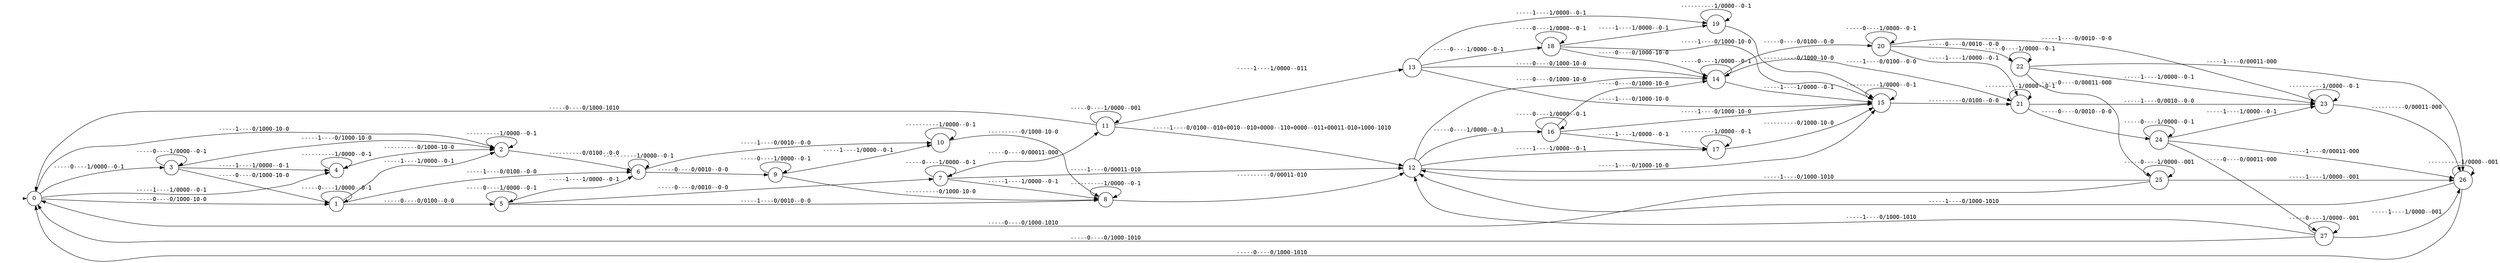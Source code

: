 digraph""{graph[rankdir=LR,ranksep=0.8,nodesep=0.2];node[shape=circle];edge[fontname=mono];init[shape=point,style=invis];0[label="0"];1[label="1"];2[label="2"];3[label="3"];4[label="4"];5[label="5"];6[label="6"];7[label="7"];8[label="8"];9[label="9"];10[label="10"];11[label="11"];12[label="12"];13[label="13"];14[label="14"];15[label="15"];16[label="16"];17[label="17"];18[label="18"];19[label="19"];20[label="20"];21[label="21"];22[label="22"];23[label="23"];24[label="24"];25[label="25"];26[label="26"];27[label="27"];init->0[penwidth=0,tooltip="initialstate"];0->1[label="-----0----0/1000-10-0\l",labeltooltip="&#172;full_battery&#8743;&#172;fire_alarm/go_entrace&#8743;&#172;go_counter&#8743;&#172;go_back&#8743;&#172;go_warehouse&#8743;give_med&#8743;&#172;go_charging_point&#8743;&#172;go_safe_loc&#10;"];0->2[label="-----1----0/1000-10-0\l",labeltooltip="full_battery&#8743;&#172;fire_alarm/go_entrace&#8743;&#172;go_counter&#8743;&#172;go_back&#8743;&#172;go_warehouse&#8743;give_med&#8743;&#172;go_charging_point&#8743;&#172;go_safe_loc&#10;"];0->3[label="-----0----1/0000--0-1\l",labeltooltip="&#172;full_battery&#8743;fire_alarm/&#172;go_entrace&#8743;&#172;go_counter&#8743;&#172;go_back&#8743;&#172;go_warehouse&#8743;&#172;go_charging_point&#8743;go_safe_loc&#10;"];0->4[label="-----1----1/0000--0-1\l",labeltooltip="full_battery&#8743;fire_alarm/&#172;go_entrace&#8743;&#172;go_counter&#8743;&#172;go_back&#8743;&#172;go_warehouse&#8743;&#172;go_charging_point&#8743;go_safe_loc&#10;"];1->1[label="-----0----1/0000--0-1\l",labeltooltip="&#172;full_battery&#8743;fire_alarm/&#172;go_entrace&#8743;&#172;go_counter&#8743;&#172;go_back&#8743;&#172;go_warehouse&#8743;&#172;go_charging_point&#8743;go_safe_loc&#10;"];1->2[label="-----1----1/0000--0-1\l",labeltooltip="full_battery&#8743;fire_alarm/&#172;go_entrace&#8743;&#172;go_counter&#8743;&#172;go_back&#8743;&#172;go_warehouse&#8743;&#172;go_charging_point&#8743;go_safe_loc&#10;"];1->5[label="-----0----0/0100--0-0\l",labeltooltip="&#172;full_battery&#8743;&#172;fire_alarm/&#172;go_entrace&#8743;go_counter&#8743;&#172;go_back&#8743;&#172;go_warehouse&#8743;&#172;go_charging_point&#8743;&#172;go_safe_loc&#10;"];1->6[label="-----1----0/0100--0-0\l",labeltooltip="full_battery&#8743;&#172;fire_alarm/&#172;go_entrace&#8743;go_counter&#8743;&#172;go_back&#8743;&#172;go_warehouse&#8743;&#172;go_charging_point&#8743;&#172;go_safe_loc&#10;"];2->2[label="----------1/0000--0-1\l",labeltooltip="fire_alarm/&#172;go_entrace&#8743;&#172;go_counter&#8743;&#172;go_back&#8743;&#172;go_warehouse&#8743;&#172;go_charging_point&#8743;go_safe_loc&#10;"];2->6[label="----------0/0100--0-0\l",labeltooltip="&#172;fire_alarm/&#172;go_entrace&#8743;go_counter&#8743;&#172;go_back&#8743;&#172;go_warehouse&#8743;&#172;go_charging_point&#8743;&#172;go_safe_loc&#10;"];3->1[label="-----0----0/1000-10-0\l",labeltooltip="&#172;full_battery&#8743;&#172;fire_alarm/go_entrace&#8743;&#172;go_counter&#8743;&#172;go_back&#8743;&#172;go_warehouse&#8743;give_med&#8743;&#172;go_charging_point&#8743;&#172;go_safe_loc&#10;"];3->2[label="-----1----0/1000-10-0\l",labeltooltip="full_battery&#8743;&#172;fire_alarm/go_entrace&#8743;&#172;go_counter&#8743;&#172;go_back&#8743;&#172;go_warehouse&#8743;give_med&#8743;&#172;go_charging_point&#8743;&#172;go_safe_loc&#10;"];3->3[label="-----0----1/0000--0-1\l",labeltooltip="&#172;full_battery&#8743;fire_alarm/&#172;go_entrace&#8743;&#172;go_counter&#8743;&#172;go_back&#8743;&#172;go_warehouse&#8743;&#172;go_charging_point&#8743;go_safe_loc&#10;"];3->4[label="-----1----1/0000--0-1\l",labeltooltip="full_battery&#8743;fire_alarm/&#172;go_entrace&#8743;&#172;go_counter&#8743;&#172;go_back&#8743;&#172;go_warehouse&#8743;&#172;go_charging_point&#8743;go_safe_loc&#10;"];4->2[label="----------0/1000-10-0\l",labeltooltip="&#172;fire_alarm/go_entrace&#8743;&#172;go_counter&#8743;&#172;go_back&#8743;&#172;go_warehouse&#8743;give_med&#8743;&#172;go_charging_point&#8743;&#172;go_safe_loc&#10;"];4->4[label="----------1/0000--0-1\l",labeltooltip="fire_alarm/&#172;go_entrace&#8743;&#172;go_counter&#8743;&#172;go_back&#8743;&#172;go_warehouse&#8743;&#172;go_charging_point&#8743;go_safe_loc&#10;"];5->5[label="-----0----1/0000--0-1\l",labeltooltip="&#172;full_battery&#8743;fire_alarm/&#172;go_entrace&#8743;&#172;go_counter&#8743;&#172;go_back&#8743;&#172;go_warehouse&#8743;&#172;go_charging_point&#8743;go_safe_loc&#10;"];5->6[label="-----1----1/0000--0-1\l",labeltooltip="full_battery&#8743;fire_alarm/&#172;go_entrace&#8743;&#172;go_counter&#8743;&#172;go_back&#8743;&#172;go_warehouse&#8743;&#172;go_charging_point&#8743;go_safe_loc&#10;"];5->7[label="-----0----0/0010--0-0\l",labeltooltip="&#172;full_battery&#8743;&#172;fire_alarm/&#172;go_entrace&#8743;&#172;go_counter&#8743;go_back&#8743;&#172;go_warehouse&#8743;&#172;go_charging_point&#8743;&#172;go_safe_loc&#10;"];5->8[label="-----1----0/0010--0-0\l",labeltooltip="full_battery&#8743;&#172;fire_alarm/&#172;go_entrace&#8743;&#172;go_counter&#8743;go_back&#8743;&#172;go_warehouse&#8743;&#172;go_charging_point&#8743;&#172;go_safe_loc&#10;"];6->6[label="----------1/0000--0-1\l",labeltooltip="fire_alarm/&#172;go_entrace&#8743;&#172;go_counter&#8743;&#172;go_back&#8743;&#172;go_warehouse&#8743;&#172;go_charging_point&#8743;go_safe_loc&#10;"];6->9[label="-----0----0/0010--0-0\l",labeltooltip="&#172;full_battery&#8743;&#172;fire_alarm/&#172;go_entrace&#8743;&#172;go_counter&#8743;go_back&#8743;&#172;go_warehouse&#8743;&#172;go_charging_point&#8743;&#172;go_safe_loc&#10;"];6->10[label="-----1----0/0010--0-0\l",labeltooltip="full_battery&#8743;&#172;fire_alarm/&#172;go_entrace&#8743;&#172;go_counter&#8743;go_back&#8743;&#172;go_warehouse&#8743;&#172;go_charging_point&#8743;&#172;go_safe_loc&#10;"];7->7[label="-----0----1/0000--0-1\l",labeltooltip="&#172;full_battery&#8743;fire_alarm/&#172;go_entrace&#8743;&#172;go_counter&#8743;&#172;go_back&#8743;&#172;go_warehouse&#8743;&#172;go_charging_point&#8743;go_safe_loc&#10;"];7->8[label="-----1----1/0000--0-1\l",labeltooltip="full_battery&#8743;fire_alarm/&#172;go_entrace&#8743;&#172;go_counter&#8743;&#172;go_back&#8743;&#172;go_warehouse&#8743;&#172;go_charging_point&#8743;go_safe_loc&#10;"];7->11[label="-----0----0/00011-000\l",labeltooltip="&#172;full_battery&#8743;&#172;fire_alarm/&#172;go_entrace&#8743;&#172;go_counter&#8743;&#172;go_back&#8743;go_warehouse&#8743;take_med&#8743;&#172;go_charging_point&#8743;&#172;welcome_client&#8743;&#172;go_safe_loc&#10;"];7->12[label="-----1----0/00011-010\l",labeltooltip="full_battery&#8743;&#172;fire_alarm/&#172;go_entrace&#8743;&#172;go_counter&#8743;&#172;go_back&#8743;go_warehouse&#8743;take_med&#8743;&#172;go_charging_point&#8743;welcome_client&#8743;&#172;go_safe_loc&#10;"];8->8[label="----------1/0000--0-1\l",labeltooltip="fire_alarm/&#172;go_entrace&#8743;&#172;go_counter&#8743;&#172;go_back&#8743;&#172;go_warehouse&#8743;&#172;go_charging_point&#8743;go_safe_loc&#10;"];8->12[label="----------0/00011-010\l",labeltooltip="&#172;fire_alarm/&#172;go_entrace&#8743;&#172;go_counter&#8743;&#172;go_back&#8743;go_warehouse&#8743;take_med&#8743;&#172;go_charging_point&#8743;welcome_client&#8743;&#172;go_safe_loc&#10;"];9->8[label="----------0/1000-10-0\l",labeltooltip="&#172;fire_alarm/go_entrace&#8743;&#172;go_counter&#8743;&#172;go_back&#8743;&#172;go_warehouse&#8743;give_med&#8743;&#172;go_charging_point&#8743;&#172;go_safe_loc&#10;"];9->9[label="-----0----1/0000--0-1\l",labeltooltip="&#172;full_battery&#8743;fire_alarm/&#172;go_entrace&#8743;&#172;go_counter&#8743;&#172;go_back&#8743;&#172;go_warehouse&#8743;&#172;go_charging_point&#8743;go_safe_loc&#10;"];9->10[label="-----1----1/0000--0-1\l",labeltooltip="full_battery&#8743;fire_alarm/&#172;go_entrace&#8743;&#172;go_counter&#8743;&#172;go_back&#8743;&#172;go_warehouse&#8743;&#172;go_charging_point&#8743;go_safe_loc&#10;"];10->8[label="----------0/1000-10-0\l",labeltooltip="&#172;fire_alarm/go_entrace&#8743;&#172;go_counter&#8743;&#172;go_back&#8743;&#172;go_warehouse&#8743;give_med&#8743;&#172;go_charging_point&#8743;&#172;go_safe_loc&#10;"];10->10[label="----------1/0000--0-1\l",labeltooltip="fire_alarm/&#172;go_entrace&#8743;&#172;go_counter&#8743;&#172;go_back&#8743;&#172;go_warehouse&#8743;&#172;go_charging_point&#8743;go_safe_loc&#10;"];11->0[label="-----0----0/1000-1010\l",labeltooltip="&#172;full_battery&#8743;&#172;fire_alarm/go_entrace&#8743;&#172;go_counter&#8743;&#172;go_back&#8743;&#172;go_warehouse&#8743;give_med&#8743;&#172;go_charging_point&#8743;welcome_client&#8743;&#172;go_safe_loc&#10;"];11->11[label="-----0----1/0000--001\l",labeltooltip="&#172;full_battery&#8743;fire_alarm/&#172;go_entrace&#8743;&#172;go_counter&#8743;&#172;go_back&#8743;&#172;go_warehouse&#8743;&#172;go_charging_point&#8743;&#172;welcome_client&#8743;go_safe_loc&#10;"];11->12[label="-----1----0/0100--010+0010--010+0000--110+0000--011+00011-010+1000-1010\l",labeltooltip="full_battery&#8743;&#172;fire_alarm/&#172;go_entrace&#8743;go_counter&#8743;&#172;go_back&#8743;&#172;go_warehouse&#8743;&#172;go_charging_point&#8743;welcome_client&#8743;&#172;go_safe_loc+&#172;go_entrace&#8743;&#172;go_counter&#8743;go_back&#8743;&#172;go_warehouse&#8743;&#172;go_charging_point&#8743;welcome_client&#8743;&#172;go_safe_loc+&#172;go_entrace&#8743;&#172;go_counter&#8743;&#172;go_back&#8743;&#172;go_warehouse&#8743;go_charging_point&#8743;welcome_client&#8743;&#172;go_safe_loc+&#172;go_entrace&#8743;&#172;go_counter&#8743;&#172;go_back&#8743;&#172;go_warehouse&#8743;&#172;go_charging_point&#8743;welcome_client&#8743;go_safe_loc+&#172;go_entrace&#8743;&#172;go_counter&#8743;&#172;go_back&#8743;go_warehouse&#8743;take_med&#8743;&#172;go_charging_point&#8743;welcome_client&#8743;&#172;go_safe_loc+go_entrace&#8743;&#172;go_counter&#8743;&#172;go_back&#8743;&#172;go_warehouse&#8743;give_med&#8743;&#172;go_charging_point&#8743;welcome_client&#8743;&#172;go_safe_loc&#10;"];11->13[label="-----1----1/0000--011\l",labeltooltip="full_battery&#8743;fire_alarm/&#172;go_entrace&#8743;&#172;go_counter&#8743;&#172;go_back&#8743;&#172;go_warehouse&#8743;&#172;go_charging_point&#8743;welcome_client&#8743;go_safe_loc&#10;"];12->14[label="-----0----0/1000-10-0\l",labeltooltip="&#172;full_battery&#8743;&#172;fire_alarm/go_entrace&#8743;&#172;go_counter&#8743;&#172;go_back&#8743;&#172;go_warehouse&#8743;give_med&#8743;&#172;go_charging_point&#8743;&#172;go_safe_loc&#10;"];12->15[label="-----1----0/1000-10-0\l",labeltooltip="full_battery&#8743;&#172;fire_alarm/go_entrace&#8743;&#172;go_counter&#8743;&#172;go_back&#8743;&#172;go_warehouse&#8743;give_med&#8743;&#172;go_charging_point&#8743;&#172;go_safe_loc&#10;"];12->16[label="-----0----1/0000--0-1\l",labeltooltip="&#172;full_battery&#8743;fire_alarm/&#172;go_entrace&#8743;&#172;go_counter&#8743;&#172;go_back&#8743;&#172;go_warehouse&#8743;&#172;go_charging_point&#8743;go_safe_loc&#10;"];12->17[label="-----1----1/0000--0-1\l",labeltooltip="full_battery&#8743;fire_alarm/&#172;go_entrace&#8743;&#172;go_counter&#8743;&#172;go_back&#8743;&#172;go_warehouse&#8743;&#172;go_charging_point&#8743;go_safe_loc&#10;"];13->14[label="-----0----0/1000-10-0\l",labeltooltip="&#172;full_battery&#8743;&#172;fire_alarm/go_entrace&#8743;&#172;go_counter&#8743;&#172;go_back&#8743;&#172;go_warehouse&#8743;give_med&#8743;&#172;go_charging_point&#8743;&#172;go_safe_loc&#10;"];13->15[label="-----1----0/1000-10-0\l",labeltooltip="full_battery&#8743;&#172;fire_alarm/go_entrace&#8743;&#172;go_counter&#8743;&#172;go_back&#8743;&#172;go_warehouse&#8743;give_med&#8743;&#172;go_charging_point&#8743;&#172;go_safe_loc&#10;"];13->18[label="-----0----1/0000--0-1\l",labeltooltip="&#172;full_battery&#8743;fire_alarm/&#172;go_entrace&#8743;&#172;go_counter&#8743;&#172;go_back&#8743;&#172;go_warehouse&#8743;&#172;go_charging_point&#8743;go_safe_loc&#10;"];13->19[label="-----1----1/0000--0-1\l",labeltooltip="full_battery&#8743;fire_alarm/&#172;go_entrace&#8743;&#172;go_counter&#8743;&#172;go_back&#8743;&#172;go_warehouse&#8743;&#172;go_charging_point&#8743;go_safe_loc&#10;"];14->14[label="-----0----1/0000--0-1\l",labeltooltip="&#172;full_battery&#8743;fire_alarm/&#172;go_entrace&#8743;&#172;go_counter&#8743;&#172;go_back&#8743;&#172;go_warehouse&#8743;&#172;go_charging_point&#8743;go_safe_loc&#10;"];14->15[label="-----1----1/0000--0-1\l",labeltooltip="full_battery&#8743;fire_alarm/&#172;go_entrace&#8743;&#172;go_counter&#8743;&#172;go_back&#8743;&#172;go_warehouse&#8743;&#172;go_charging_point&#8743;go_safe_loc&#10;"];14->20[label="-----0----0/0100--0-0\l",labeltooltip="&#172;full_battery&#8743;&#172;fire_alarm/&#172;go_entrace&#8743;go_counter&#8743;&#172;go_back&#8743;&#172;go_warehouse&#8743;&#172;go_charging_point&#8743;&#172;go_safe_loc&#10;"];14->21[label="-----1----0/0100--0-0\l",labeltooltip="full_battery&#8743;&#172;fire_alarm/&#172;go_entrace&#8743;go_counter&#8743;&#172;go_back&#8743;&#172;go_warehouse&#8743;&#172;go_charging_point&#8743;&#172;go_safe_loc&#10;"];15->15[label="----------1/0000--0-1\l",labeltooltip="fire_alarm/&#172;go_entrace&#8743;&#172;go_counter&#8743;&#172;go_back&#8743;&#172;go_warehouse&#8743;&#172;go_charging_point&#8743;go_safe_loc&#10;"];15->21[label="----------0/0100--0-0\l",labeltooltip="&#172;fire_alarm/&#172;go_entrace&#8743;go_counter&#8743;&#172;go_back&#8743;&#172;go_warehouse&#8743;&#172;go_charging_point&#8743;&#172;go_safe_loc&#10;"];16->14[label="-----0----0/1000-10-0\l",labeltooltip="&#172;full_battery&#8743;&#172;fire_alarm/go_entrace&#8743;&#172;go_counter&#8743;&#172;go_back&#8743;&#172;go_warehouse&#8743;give_med&#8743;&#172;go_charging_point&#8743;&#172;go_safe_loc&#10;"];16->15[label="-----1----0/1000-10-0\l",labeltooltip="full_battery&#8743;&#172;fire_alarm/go_entrace&#8743;&#172;go_counter&#8743;&#172;go_back&#8743;&#172;go_warehouse&#8743;give_med&#8743;&#172;go_charging_point&#8743;&#172;go_safe_loc&#10;"];16->16[label="-----0----1/0000--0-1\l",labeltooltip="&#172;full_battery&#8743;fire_alarm/&#172;go_entrace&#8743;&#172;go_counter&#8743;&#172;go_back&#8743;&#172;go_warehouse&#8743;&#172;go_charging_point&#8743;go_safe_loc&#10;"];16->17[label="-----1----1/0000--0-1\l",labeltooltip="full_battery&#8743;fire_alarm/&#172;go_entrace&#8743;&#172;go_counter&#8743;&#172;go_back&#8743;&#172;go_warehouse&#8743;&#172;go_charging_point&#8743;go_safe_loc&#10;"];17->15[label="----------0/1000-10-0\l",labeltooltip="&#172;fire_alarm/go_entrace&#8743;&#172;go_counter&#8743;&#172;go_back&#8743;&#172;go_warehouse&#8743;give_med&#8743;&#172;go_charging_point&#8743;&#172;go_safe_loc&#10;"];17->17[label="----------1/0000--0-1\l",labeltooltip="fire_alarm/&#172;go_entrace&#8743;&#172;go_counter&#8743;&#172;go_back&#8743;&#172;go_warehouse&#8743;&#172;go_charging_point&#8743;go_safe_loc&#10;"];18->14[label="-----0----0/1000-10-0\l",labeltooltip="&#172;full_battery&#8743;&#172;fire_alarm/go_entrace&#8743;&#172;go_counter&#8743;&#172;go_back&#8743;&#172;go_warehouse&#8743;give_med&#8743;&#172;go_charging_point&#8743;&#172;go_safe_loc&#10;"];18->15[label="-----1----0/1000-10-0\l",labeltooltip="full_battery&#8743;&#172;fire_alarm/go_entrace&#8743;&#172;go_counter&#8743;&#172;go_back&#8743;&#172;go_warehouse&#8743;give_med&#8743;&#172;go_charging_point&#8743;&#172;go_safe_loc&#10;"];18->18[label="-----0----1/0000--0-1\l",labeltooltip="&#172;full_battery&#8743;fire_alarm/&#172;go_entrace&#8743;&#172;go_counter&#8743;&#172;go_back&#8743;&#172;go_warehouse&#8743;&#172;go_charging_point&#8743;go_safe_loc&#10;"];18->19[label="-----1----1/0000--0-1\l",labeltooltip="full_battery&#8743;fire_alarm/&#172;go_entrace&#8743;&#172;go_counter&#8743;&#172;go_back&#8743;&#172;go_warehouse&#8743;&#172;go_charging_point&#8743;go_safe_loc&#10;"];19->15[label="----------0/1000-10-0\l",labeltooltip="&#172;fire_alarm/go_entrace&#8743;&#172;go_counter&#8743;&#172;go_back&#8743;&#172;go_warehouse&#8743;give_med&#8743;&#172;go_charging_point&#8743;&#172;go_safe_loc&#10;"];19->19[label="----------1/0000--0-1\l",labeltooltip="fire_alarm/&#172;go_entrace&#8743;&#172;go_counter&#8743;&#172;go_back&#8743;&#172;go_warehouse&#8743;&#172;go_charging_point&#8743;go_safe_loc&#10;"];20->20[label="-----0----1/0000--0-1\l",labeltooltip="&#172;full_battery&#8743;fire_alarm/&#172;go_entrace&#8743;&#172;go_counter&#8743;&#172;go_back&#8743;&#172;go_warehouse&#8743;&#172;go_charging_point&#8743;go_safe_loc&#10;"];20->21[label="-----1----1/0000--0-1\l",labeltooltip="full_battery&#8743;fire_alarm/&#172;go_entrace&#8743;&#172;go_counter&#8743;&#172;go_back&#8743;&#172;go_warehouse&#8743;&#172;go_charging_point&#8743;go_safe_loc&#10;"];20->22[label="-----0----0/0010--0-0\l",labeltooltip="&#172;full_battery&#8743;&#172;fire_alarm/&#172;go_entrace&#8743;&#172;go_counter&#8743;go_back&#8743;&#172;go_warehouse&#8743;&#172;go_charging_point&#8743;&#172;go_safe_loc&#10;"];20->23[label="-----1----0/0010--0-0\l",labeltooltip="full_battery&#8743;&#172;fire_alarm/&#172;go_entrace&#8743;&#172;go_counter&#8743;go_back&#8743;&#172;go_warehouse&#8743;&#172;go_charging_point&#8743;&#172;go_safe_loc&#10;"];21->21[label="----------1/0000--0-1\l",labeltooltip="fire_alarm/&#172;go_entrace&#8743;&#172;go_counter&#8743;&#172;go_back&#8743;&#172;go_warehouse&#8743;&#172;go_charging_point&#8743;go_safe_loc&#10;"];21->23[label="-----1----0/0010--0-0\l",labeltooltip="full_battery&#8743;&#172;fire_alarm/&#172;go_entrace&#8743;&#172;go_counter&#8743;go_back&#8743;&#172;go_warehouse&#8743;&#172;go_charging_point&#8743;&#172;go_safe_loc&#10;"];21->24[label="-----0----0/0010--0-0\l",labeltooltip="&#172;full_battery&#8743;&#172;fire_alarm/&#172;go_entrace&#8743;&#172;go_counter&#8743;go_back&#8743;&#172;go_warehouse&#8743;&#172;go_charging_point&#8743;&#172;go_safe_loc&#10;"];22->22[label="-----0----1/0000--0-1\l",labeltooltip="&#172;full_battery&#8743;fire_alarm/&#172;go_entrace&#8743;&#172;go_counter&#8743;&#172;go_back&#8743;&#172;go_warehouse&#8743;&#172;go_charging_point&#8743;go_safe_loc&#10;"];22->23[label="-----1----1/0000--0-1\l",labeltooltip="full_battery&#8743;fire_alarm/&#172;go_entrace&#8743;&#172;go_counter&#8743;&#172;go_back&#8743;&#172;go_warehouse&#8743;&#172;go_charging_point&#8743;go_safe_loc&#10;"];22->25[label="-----0----0/00011-000\l",labeltooltip="&#172;full_battery&#8743;&#172;fire_alarm/&#172;go_entrace&#8743;&#172;go_counter&#8743;&#172;go_back&#8743;go_warehouse&#8743;take_med&#8743;&#172;go_charging_point&#8743;&#172;welcome_client&#8743;&#172;go_safe_loc&#10;"];22->26[label="-----1----0/00011-000\l",labeltooltip="full_battery&#8743;&#172;fire_alarm/&#172;go_entrace&#8743;&#172;go_counter&#8743;&#172;go_back&#8743;go_warehouse&#8743;take_med&#8743;&#172;go_charging_point&#8743;&#172;welcome_client&#8743;&#172;go_safe_loc&#10;"];23->23[label="----------1/0000--0-1\l",labeltooltip="fire_alarm/&#172;go_entrace&#8743;&#172;go_counter&#8743;&#172;go_back&#8743;&#172;go_warehouse&#8743;&#172;go_charging_point&#8743;go_safe_loc&#10;"];23->26[label="----------0/00011-000\l",labeltooltip="&#172;fire_alarm/&#172;go_entrace&#8743;&#172;go_counter&#8743;&#172;go_back&#8743;go_warehouse&#8743;take_med&#8743;&#172;go_charging_point&#8743;&#172;welcome_client&#8743;&#172;go_safe_loc&#10;"];24->23[label="-----1----1/0000--0-1\l",labeltooltip="full_battery&#8743;fire_alarm/&#172;go_entrace&#8743;&#172;go_counter&#8743;&#172;go_back&#8743;&#172;go_warehouse&#8743;&#172;go_charging_point&#8743;go_safe_loc&#10;"];24->24[label="-----0----1/0000--0-1\l",labeltooltip="&#172;full_battery&#8743;fire_alarm/&#172;go_entrace&#8743;&#172;go_counter&#8743;&#172;go_back&#8743;&#172;go_warehouse&#8743;&#172;go_charging_point&#8743;go_safe_loc&#10;"];24->26[label="-----1----0/00011-000\l",labeltooltip="full_battery&#8743;&#172;fire_alarm/&#172;go_entrace&#8743;&#172;go_counter&#8743;&#172;go_back&#8743;go_warehouse&#8743;take_med&#8743;&#172;go_charging_point&#8743;&#172;welcome_client&#8743;&#172;go_safe_loc&#10;"];24->27[label="-----0----0/00011-000\l",labeltooltip="&#172;full_battery&#8743;&#172;fire_alarm/&#172;go_entrace&#8743;&#172;go_counter&#8743;&#172;go_back&#8743;go_warehouse&#8743;take_med&#8743;&#172;go_charging_point&#8743;&#172;welcome_client&#8743;&#172;go_safe_loc&#10;"];25->0[label="-----0----0/1000-1010\l",labeltooltip="&#172;full_battery&#8743;&#172;fire_alarm/go_entrace&#8743;&#172;go_counter&#8743;&#172;go_back&#8743;&#172;go_warehouse&#8743;give_med&#8743;&#172;go_charging_point&#8743;welcome_client&#8743;&#172;go_safe_loc&#10;"];25->12[label="-----1----0/1000-1010\l",labeltooltip="full_battery&#8743;&#172;fire_alarm/go_entrace&#8743;&#172;go_counter&#8743;&#172;go_back&#8743;&#172;go_warehouse&#8743;give_med&#8743;&#172;go_charging_point&#8743;welcome_client&#8743;&#172;go_safe_loc&#10;"];25->25[label="-----0----1/0000--001\l",labeltooltip="&#172;full_battery&#8743;fire_alarm/&#172;go_entrace&#8743;&#172;go_counter&#8743;&#172;go_back&#8743;&#172;go_warehouse&#8743;&#172;go_charging_point&#8743;&#172;welcome_client&#8743;go_safe_loc&#10;"];25->26[label="-----1----1/0000--001\l",labeltooltip="full_battery&#8743;fire_alarm/&#172;go_entrace&#8743;&#172;go_counter&#8743;&#172;go_back&#8743;&#172;go_warehouse&#8743;&#172;go_charging_point&#8743;&#172;welcome_client&#8743;go_safe_loc&#10;"];26->0[label="-----0----0/1000-1010\l",labeltooltip="&#172;full_battery&#8743;&#172;fire_alarm/go_entrace&#8743;&#172;go_counter&#8743;&#172;go_back&#8743;&#172;go_warehouse&#8743;give_med&#8743;&#172;go_charging_point&#8743;welcome_client&#8743;&#172;go_safe_loc&#10;"];26->12[label="-----1----0/1000-1010\l",labeltooltip="full_battery&#8743;&#172;fire_alarm/go_entrace&#8743;&#172;go_counter&#8743;&#172;go_back&#8743;&#172;go_warehouse&#8743;give_med&#8743;&#172;go_charging_point&#8743;welcome_client&#8743;&#172;go_safe_loc&#10;"];26->26[label="----------1/0000--001\l",labeltooltip="fire_alarm/&#172;go_entrace&#8743;&#172;go_counter&#8743;&#172;go_back&#8743;&#172;go_warehouse&#8743;&#172;go_charging_point&#8743;&#172;welcome_client&#8743;go_safe_loc&#10;"];27->0[label="-----0----0/1000-1010\l",labeltooltip="&#172;full_battery&#8743;&#172;fire_alarm/go_entrace&#8743;&#172;go_counter&#8743;&#172;go_back&#8743;&#172;go_warehouse&#8743;give_med&#8743;&#172;go_charging_point&#8743;welcome_client&#8743;&#172;go_safe_loc&#10;"];27->12[label="-----1----0/1000-1010\l",labeltooltip="full_battery&#8743;&#172;fire_alarm/go_entrace&#8743;&#172;go_counter&#8743;&#172;go_back&#8743;&#172;go_warehouse&#8743;give_med&#8743;&#172;go_charging_point&#8743;welcome_client&#8743;&#172;go_safe_loc&#10;"];27->26[label="-----1----1/0000--001\l",labeltooltip="full_battery&#8743;fire_alarm/&#172;go_entrace&#8743;&#172;go_counter&#8743;&#172;go_back&#8743;&#172;go_warehouse&#8743;&#172;go_charging_point&#8743;&#172;welcome_client&#8743;go_safe_loc&#10;"];27->27[label="-----0----1/0000--001\l",labeltooltip="&#172;full_battery&#8743;fire_alarm/&#172;go_entrace&#8743;&#172;go_counter&#8743;&#172;go_back&#8743;&#172;go_warehouse&#8743;&#172;go_charging_point&#8743;&#172;welcome_client&#8743;go_safe_loc&#10;"];}